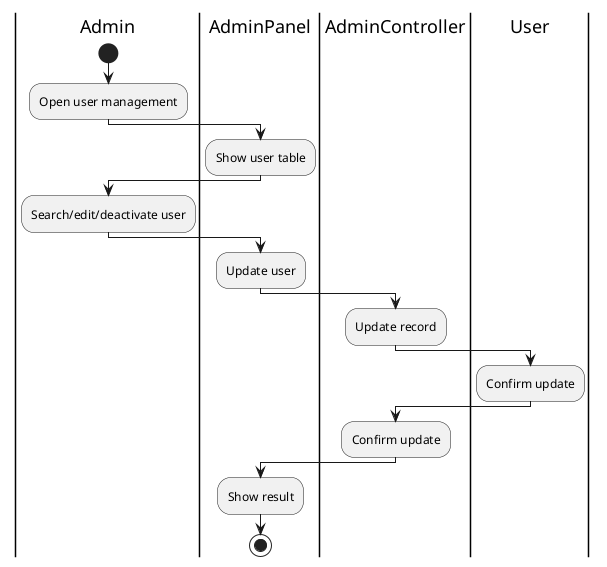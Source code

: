 @startuml ManageUserAccounts
|Admin|
start
:Open user management;
|AdminPanel|
:Show user table;
|Admin|
:Search/edit/deactivate user;
|AdminPanel|
:Update user;
|AdminController|
:Update record;
|User|
:Confirm update;
|AdminController|
:Confirm update;
|AdminPanel|
:Show result;
stop
@enduml